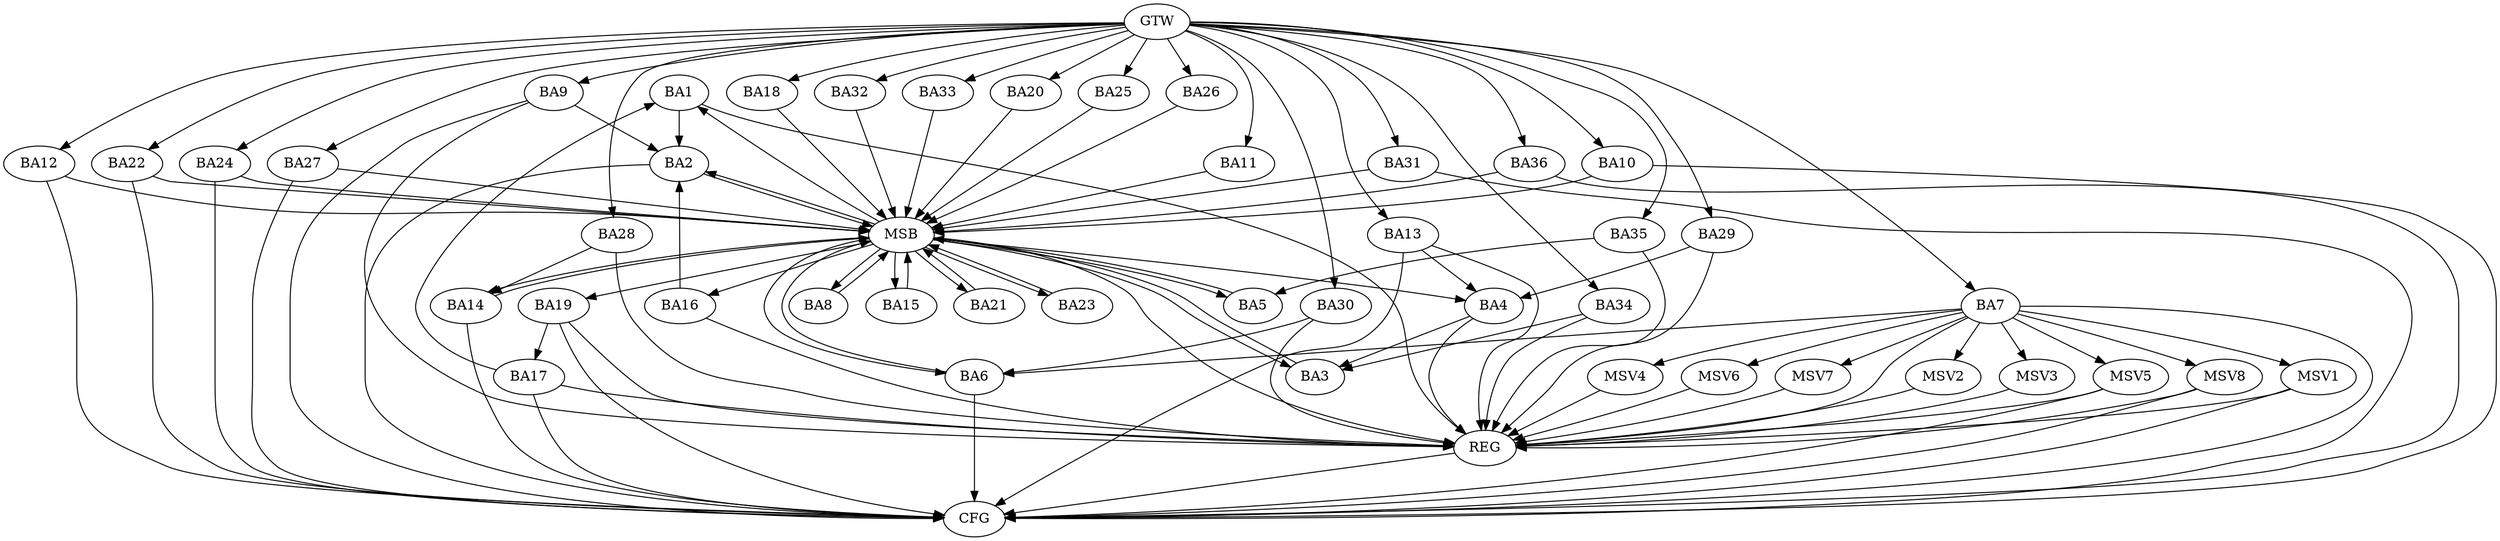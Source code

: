 strict digraph G {
  BA1 [ label="BA1" ];
  BA2 [ label="BA2" ];
  BA3 [ label="BA3" ];
  BA4 [ label="BA4" ];
  BA5 [ label="BA5" ];
  BA6 [ label="BA6" ];
  BA7 [ label="BA7" ];
  BA8 [ label="BA8" ];
  BA9 [ label="BA9" ];
  BA10 [ label="BA10" ];
  BA11 [ label="BA11" ];
  BA12 [ label="BA12" ];
  BA13 [ label="BA13" ];
  BA14 [ label="BA14" ];
  BA15 [ label="BA15" ];
  BA16 [ label="BA16" ];
  BA17 [ label="BA17" ];
  BA18 [ label="BA18" ];
  BA19 [ label="BA19" ];
  BA20 [ label="BA20" ];
  BA21 [ label="BA21" ];
  BA22 [ label="BA22" ];
  BA23 [ label="BA23" ];
  BA24 [ label="BA24" ];
  BA25 [ label="BA25" ];
  BA26 [ label="BA26" ];
  BA27 [ label="BA27" ];
  BA28 [ label="BA28" ];
  BA29 [ label="BA29" ];
  BA30 [ label="BA30" ];
  BA31 [ label="BA31" ];
  BA32 [ label="BA32" ];
  BA33 [ label="BA33" ];
  BA34 [ label="BA34" ];
  BA35 [ label="BA35" ];
  BA36 [ label="BA36" ];
  GTW [ label="GTW" ];
  REG [ label="REG" ];
  MSB [ label="MSB" ];
  CFG [ label="CFG" ];
  MSV1 [ label="MSV1" ];
  MSV2 [ label="MSV2" ];
  MSV3 [ label="MSV3" ];
  MSV4 [ label="MSV4" ];
  MSV5 [ label="MSV5" ];
  MSV6 [ label="MSV6" ];
  MSV7 [ label="MSV7" ];
  MSV8 [ label="MSV8" ];
  BA1 -> BA2;
  BA4 -> BA3;
  BA7 -> BA6;
  BA9 -> BA2;
  BA13 -> BA4;
  BA16 -> BA2;
  BA17 -> BA1;
  BA19 -> BA17;
  BA28 -> BA14;
  BA29 -> BA4;
  BA30 -> BA6;
  BA34 -> BA3;
  BA35 -> BA5;
  GTW -> BA7;
  GTW -> BA9;
  GTW -> BA10;
  GTW -> BA11;
  GTW -> BA12;
  GTW -> BA13;
  GTW -> BA18;
  GTW -> BA20;
  GTW -> BA22;
  GTW -> BA24;
  GTW -> BA25;
  GTW -> BA26;
  GTW -> BA27;
  GTW -> BA28;
  GTW -> BA29;
  GTW -> BA30;
  GTW -> BA31;
  GTW -> BA32;
  GTW -> BA33;
  GTW -> BA34;
  GTW -> BA35;
  GTW -> BA36;
  BA1 -> REG;
  BA4 -> REG;
  BA7 -> REG;
  BA9 -> REG;
  BA13 -> REG;
  BA16 -> REG;
  BA17 -> REG;
  BA19 -> REG;
  BA28 -> REG;
  BA29 -> REG;
  BA30 -> REG;
  BA34 -> REG;
  BA35 -> REG;
  BA2 -> MSB;
  MSB -> BA1;
  MSB -> REG;
  BA3 -> MSB;
  BA5 -> MSB;
  MSB -> BA3;
  BA6 -> MSB;
  BA8 -> MSB;
  BA10 -> MSB;
  BA11 -> MSB;
  MSB -> BA6;
  BA12 -> MSB;
  BA14 -> MSB;
  MSB -> BA4;
  BA15 -> MSB;
  MSB -> BA2;
  BA18 -> MSB;
  MSB -> BA5;
  BA20 -> MSB;
  MSB -> BA8;
  BA21 -> MSB;
  BA22 -> MSB;
  MSB -> BA19;
  BA23 -> MSB;
  BA24 -> MSB;
  MSB -> BA15;
  BA25 -> MSB;
  MSB -> BA14;
  BA26 -> MSB;
  BA27 -> MSB;
  MSB -> BA23;
  BA31 -> MSB;
  MSB -> BA16;
  BA32 -> MSB;
  MSB -> BA21;
  BA33 -> MSB;
  BA36 -> MSB;
  BA36 -> CFG;
  BA22 -> CFG;
  BA9 -> CFG;
  BA19 -> CFG;
  BA7 -> CFG;
  BA12 -> CFG;
  BA2 -> CFG;
  BA13 -> CFG;
  BA31 -> CFG;
  BA10 -> CFG;
  BA14 -> CFG;
  BA6 -> CFG;
  BA24 -> CFG;
  BA17 -> CFG;
  BA27 -> CFG;
  REG -> CFG;
  BA7 -> MSV1;
  BA7 -> MSV2;
  BA7 -> MSV3;
  BA7 -> MSV4;
  BA7 -> MSV5;
  MSV1 -> REG;
  MSV1 -> CFG;
  MSV2 -> REG;
  MSV3 -> REG;
  MSV4 -> REG;
  MSV5 -> REG;
  MSV5 -> CFG;
  BA7 -> MSV6;
  BA7 -> MSV7;
  BA7 -> MSV8;
  MSV6 -> REG;
  MSV7 -> REG;
  MSV8 -> REG;
  MSV8 -> CFG;
}
